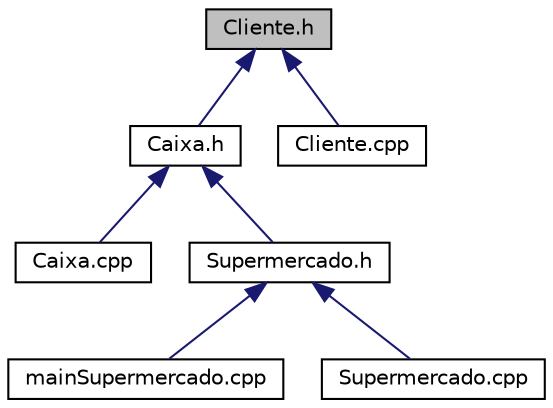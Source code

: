 digraph "Cliente.h"
{
  edge [fontname="Helvetica",fontsize="10",labelfontname="Helvetica",labelfontsize="10"];
  node [fontname="Helvetica",fontsize="10",shape=record];
  Node1 [label="Cliente.h",height=0.2,width=0.4,color="black", fillcolor="grey75", style="filled" fontcolor="black"];
  Node1 -> Node2 [dir="back",color="midnightblue",fontsize="10",style="solid",fontname="Helvetica"];
  Node2 [label="Caixa.h",height=0.2,width=0.4,color="black", fillcolor="white", style="filled",URL="$a00008.html"];
  Node2 -> Node3 [dir="back",color="midnightblue",fontsize="10",style="solid",fontname="Helvetica"];
  Node3 [label="Caixa.cpp",height=0.2,width=0.4,color="black", fillcolor="white", style="filled",URL="$a00007.html"];
  Node2 -> Node4 [dir="back",color="midnightblue",fontsize="10",style="solid",fontname="Helvetica"];
  Node4 [label="Supermercado.h",height=0.2,width=0.4,color="black", fillcolor="white", style="filled",URL="$a00019.html"];
  Node4 -> Node5 [dir="back",color="midnightblue",fontsize="10",style="solid",fontname="Helvetica"];
  Node5 [label="mainSupermercado.cpp",height=0.2,width=0.4,color="black", fillcolor="white", style="filled",URL="$a00015.html"];
  Node4 -> Node6 [dir="back",color="midnightblue",fontsize="10",style="solid",fontname="Helvetica"];
  Node6 [label="Supermercado.cpp",height=0.2,width=0.4,color="black", fillcolor="white", style="filled",URL="$a00018.html"];
  Node1 -> Node7 [dir="back",color="midnightblue",fontsize="10",style="solid",fontname="Helvetica"];
  Node7 [label="Cliente.cpp",height=0.2,width=0.4,color="black", fillcolor="white", style="filled",URL="$a00009.html"];
}
